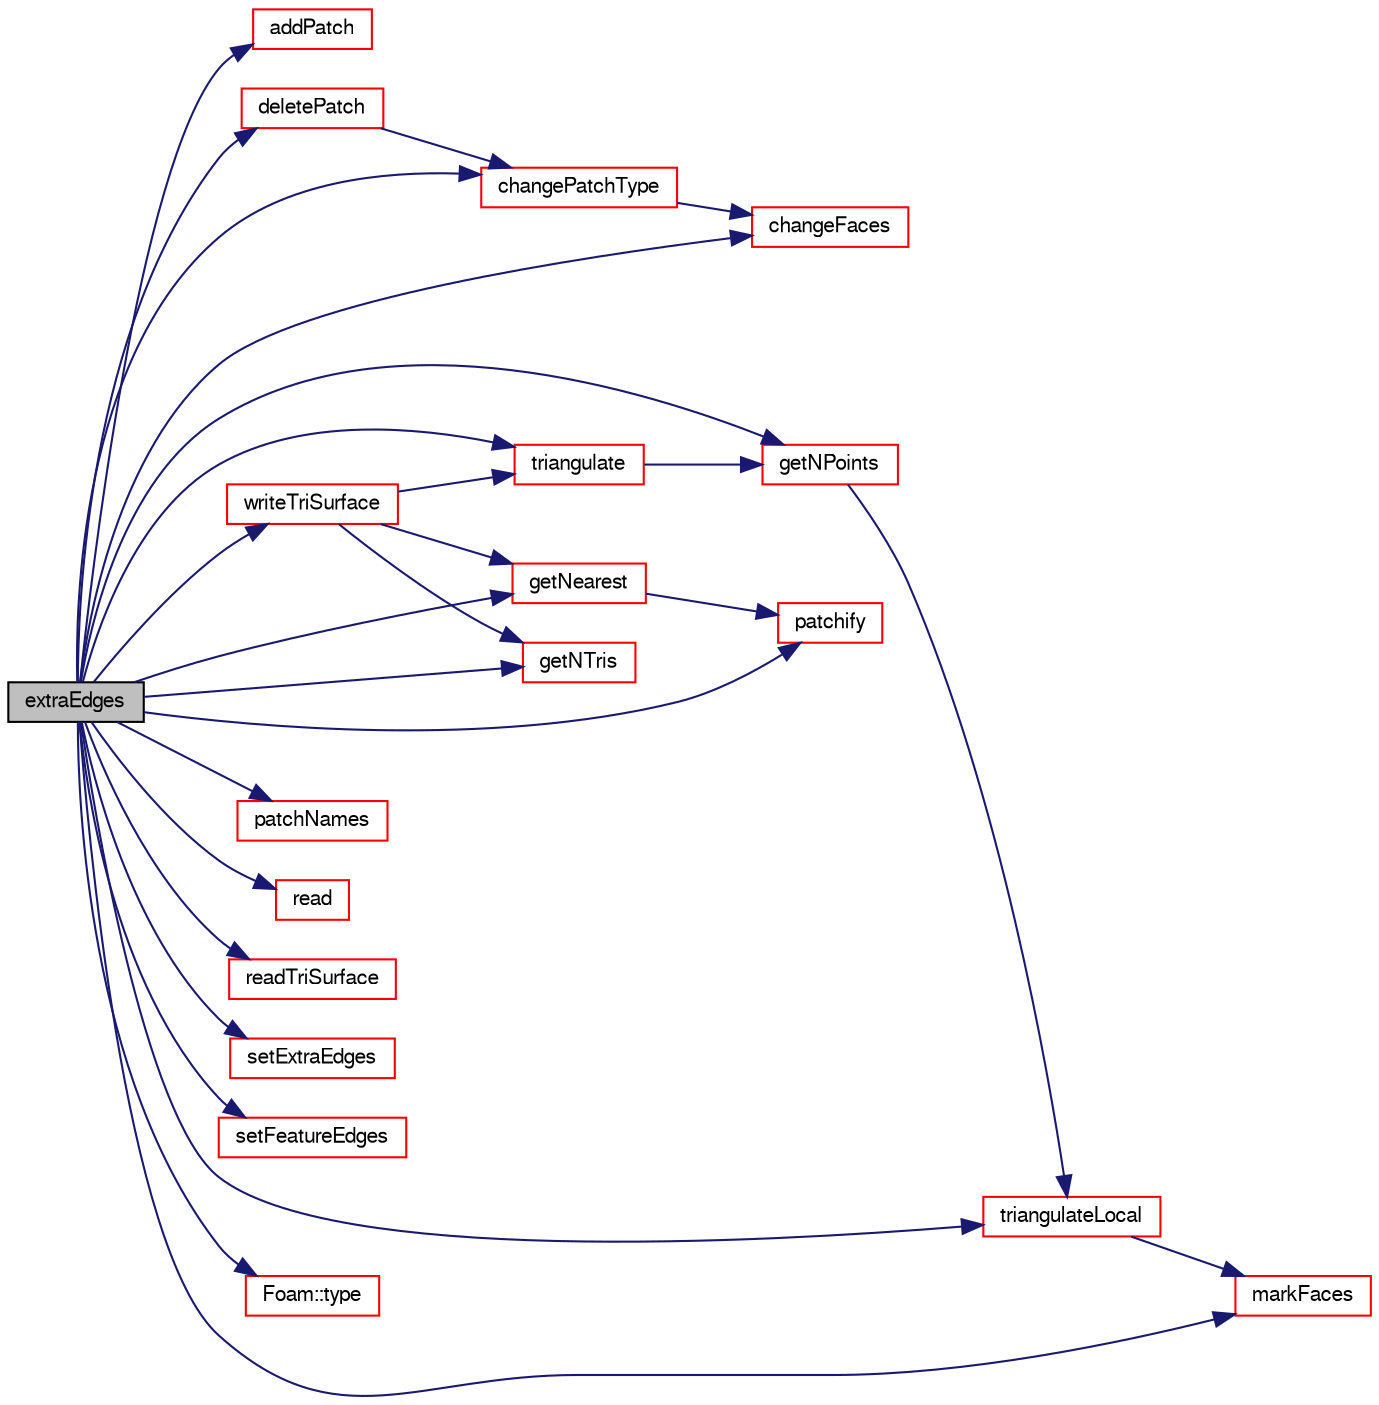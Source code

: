 digraph "extraEdges"
{
  bgcolor="transparent";
  edge [fontname="FreeSans",fontsize="10",labelfontname="FreeSans",labelfontsize="10"];
  node [fontname="FreeSans",fontsize="10",shape=record];
  rankdir="LR";
  Node113 [label="extraEdges",height=0.2,width=0.4,color="black", fillcolor="grey75", style="filled", fontcolor="black"];
  Node113 -> Node114 [color="midnightblue",fontsize="10",style="solid",fontname="FreeSans"];
  Node114 [label="addPatch",height=0.2,width=0.4,color="red",URL="$a21430.html#a09c4e5c8d34934fb4a87b7e358903ec2",tooltip="Add to back of patch list. "];
  Node113 -> Node163 [color="midnightblue",fontsize="10",style="solid",fontname="FreeSans"];
  Node163 [label="changeFaces",height=0.2,width=0.4,color="red",URL="$a21430.html#aa3edbdb390a2b28fbb17a16562278186",tooltip="Recalculate face ordering and patches. Return old to new. "];
  Node113 -> Node168 [color="midnightblue",fontsize="10",style="solid",fontname="FreeSans"];
  Node168 [label="changePatchType",height=0.2,width=0.4,color="red",URL="$a21430.html#ae598cc11969a83a0ecf2be3e967948dd",tooltip="Change patch. "];
  Node168 -> Node163 [color="midnightblue",fontsize="10",style="solid",fontname="FreeSans"];
  Node113 -> Node170 [color="midnightblue",fontsize="10",style="solid",fontname="FreeSans"];
  Node170 [label="deletePatch",height=0.2,width=0.4,color="red",URL="$a21430.html#a35bae3d1fccc75f1edba03069229ce71",tooltip="Delete from patch list. "];
  Node170 -> Node168 [color="midnightblue",fontsize="10",style="solid",fontname="FreeSans"];
  Node113 -> Node172 [color="midnightblue",fontsize="10",style="solid",fontname="FreeSans"];
  Node172 [label="getNearest",height=0.2,width=0.4,color="red",URL="$a21430.html#a7cfb30aa0fa4868d8a08ec928d0c1315",tooltip="Get bMesh index of nearest face for every boundary face in. "];
  Node172 -> Node211 [color="midnightblue",fontsize="10",style="solid",fontname="FreeSans"];
  Node211 [label="patchify",height=0.2,width=0.4,color="red",URL="$a21430.html#ae2705f64a0b5d9d61dc1b67afa50a160",tooltip="Take over patches onto polyMesh from nearest face in *this. "];
  Node113 -> Node640 [color="midnightblue",fontsize="10",style="solid",fontname="FreeSans"];
  Node640 [label="getNPoints",height=0.2,width=0.4,color="red",URL="$a21430.html#aa7e0e0713c6c7f896c9f291b43461702",tooltip="Number of points used in face subset. "];
  Node640 -> Node642 [color="midnightblue",fontsize="10",style="solid",fontname="FreeSans"];
  Node642 [label="triangulateLocal",height=0.2,width=0.4,color="red",URL="$a21430.html#a9260c729f24a2c6f8f7e1aae2a32da2d",tooltip="Same as triangulate but in local vertex numbering. "];
  Node642 -> Node649 [color="midnightblue",fontsize="10",style="solid",fontname="FreeSans"];
  Node649 [label="markFaces",height=0.2,width=0.4,color="red",URL="$a21430.html#aac24189b5f9d8b168e29d53f2cdff2ec"];
  Node113 -> Node650 [color="midnightblue",fontsize="10",style="solid",fontname="FreeSans"];
  Node650 [label="getNTris",height=0.2,width=0.4,color="red",URL="$a21430.html#ab52907085a976b41dedbf27be10de6e9",tooltip="Simple triangulation of face subset. Returns number of triangles. "];
  Node113 -> Node649 [color="midnightblue",fontsize="10",style="solid",fontname="FreeSans"];
  Node113 -> Node211 [color="midnightblue",fontsize="10",style="solid",fontname="FreeSans"];
  Node113 -> Node651 [color="midnightblue",fontsize="10",style="solid",fontname="FreeSans"];
  Node651 [label="patchNames",height=0.2,width=0.4,color="red",URL="$a21430.html#a3a56710ba8cff5664a002b134c75d5bd",tooltip="Get names of patches. "];
  Node113 -> Node667 [color="midnightblue",fontsize="10",style="solid",fontname="FreeSans"];
  Node667 [label="read",height=0.2,width=0.4,color="red",URL="$a21430.html#ad75a6a0d6490bd22adad55646a22e51b",tooltip="Read from boundaryMesh of polyMesh. "];
  Node113 -> Node669 [color="midnightblue",fontsize="10",style="solid",fontname="FreeSans"];
  Node669 [label="readTriSurface",height=0.2,width=0.4,color="red",URL="$a21430.html#a2ee25ae613c57256a825ff088edc0839",tooltip="Read from triSurface. "];
  Node113 -> Node674 [color="midnightblue",fontsize="10",style="solid",fontname="FreeSans"];
  Node674 [label="setExtraEdges",height=0.2,width=0.4,color="red",URL="$a21430.html#a2ad93c609e15c20c60295bcc698803f9",tooltip="Set extraEdges to edges &#39;near&#39; to edgeI. Uses point-edge walk. "];
  Node113 -> Node675 [color="midnightblue",fontsize="10",style="solid",fontname="FreeSans"];
  Node675 [label="setFeatureEdges",height=0.2,width=0.4,color="red",URL="$a21430.html#a0e01df03fc2c7dbfd31c0fa36528926a",tooltip="Set featureEdges, edgeToFeature, featureSegments according. "];
  Node113 -> Node680 [color="midnightblue",fontsize="10",style="solid",fontname="FreeSans"];
  Node680 [label="triangulate",height=0.2,width=0.4,color="red",URL="$a21430.html#a4ab09278dde78b929027adabb6ff3fe6",tooltip="Simple triangulation of face subset. TotalNTris is total number. "];
  Node680 -> Node640 [color="midnightblue",fontsize="10",style="solid",fontname="FreeSans"];
  Node113 -> Node642 [color="midnightblue",fontsize="10",style="solid",fontname="FreeSans"];
  Node113 -> Node390 [color="midnightblue",fontsize="10",style="solid",fontname="FreeSans"];
  Node390 [label="Foam::type",height=0.2,width=0.4,color="red",URL="$a21124.html#aec48583af672626378f501eb9fc32cd1",tooltip="Return the file type: DIRECTORY or FILE. "];
  Node113 -> Node681 [color="midnightblue",fontsize="10",style="solid",fontname="FreeSans"];
  Node681 [label="writeTriSurface",height=0.2,width=0.4,color="red",URL="$a21430.html#a0c63d9c1e5332d6903632f01589a53e5",tooltip="Write to file. "];
  Node681 -> Node650 [color="midnightblue",fontsize="10",style="solid",fontname="FreeSans"];
  Node681 -> Node680 [color="midnightblue",fontsize="10",style="solid",fontname="FreeSans"];
  Node681 -> Node172 [color="midnightblue",fontsize="10",style="solid",fontname="FreeSans"];
}
